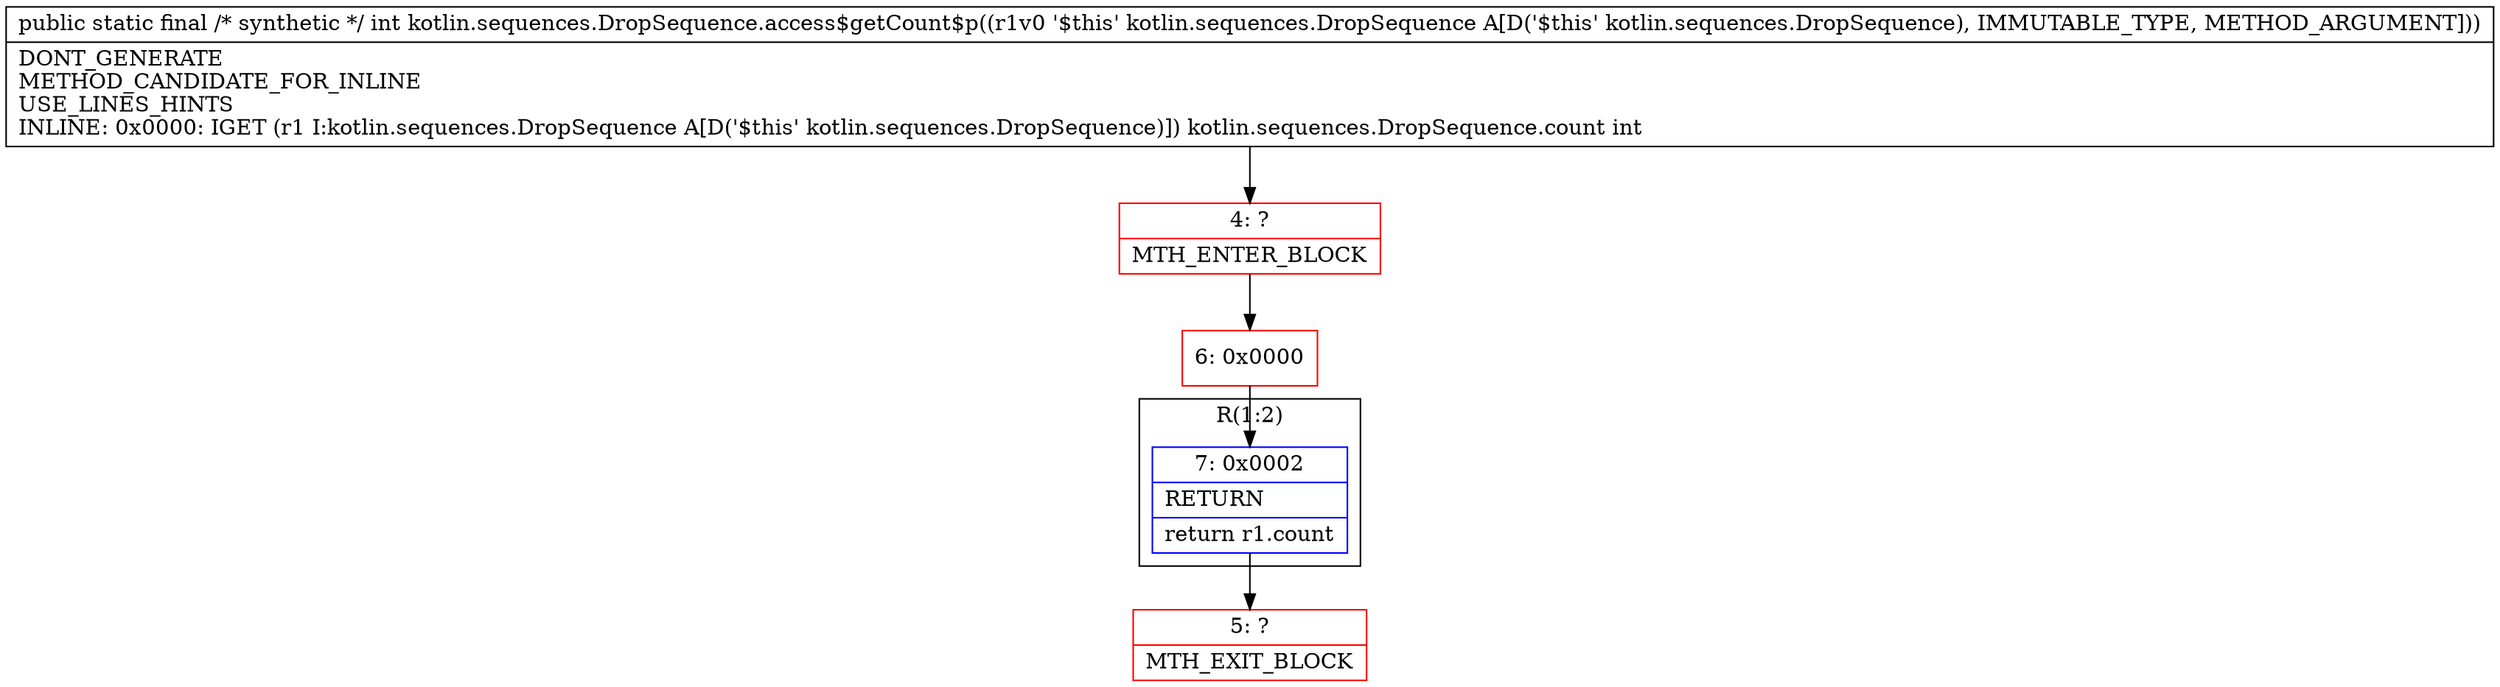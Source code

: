digraph "CFG forkotlin.sequences.DropSequence.access$getCount$p(Lkotlin\/sequences\/DropSequence;)I" {
subgraph cluster_Region_893228581 {
label = "R(1:2)";
node [shape=record,color=blue];
Node_7 [shape=record,label="{7\:\ 0x0002|RETURN\l|return r1.count\l}"];
}
Node_4 [shape=record,color=red,label="{4\:\ ?|MTH_ENTER_BLOCK\l}"];
Node_6 [shape=record,color=red,label="{6\:\ 0x0000}"];
Node_5 [shape=record,color=red,label="{5\:\ ?|MTH_EXIT_BLOCK\l}"];
MethodNode[shape=record,label="{public static final \/* synthetic *\/ int kotlin.sequences.DropSequence.access$getCount$p((r1v0 '$this' kotlin.sequences.DropSequence A[D('$this' kotlin.sequences.DropSequence), IMMUTABLE_TYPE, METHOD_ARGUMENT]))  | DONT_GENERATE\lMETHOD_CANDIDATE_FOR_INLINE\lUSE_LINES_HINTS\lINLINE: 0x0000: IGET  (r1 I:kotlin.sequences.DropSequence A[D('$this' kotlin.sequences.DropSequence)]) kotlin.sequences.DropSequence.count int\l}"];
MethodNode -> Node_4;Node_7 -> Node_5;
Node_4 -> Node_6;
Node_6 -> Node_7;
}

